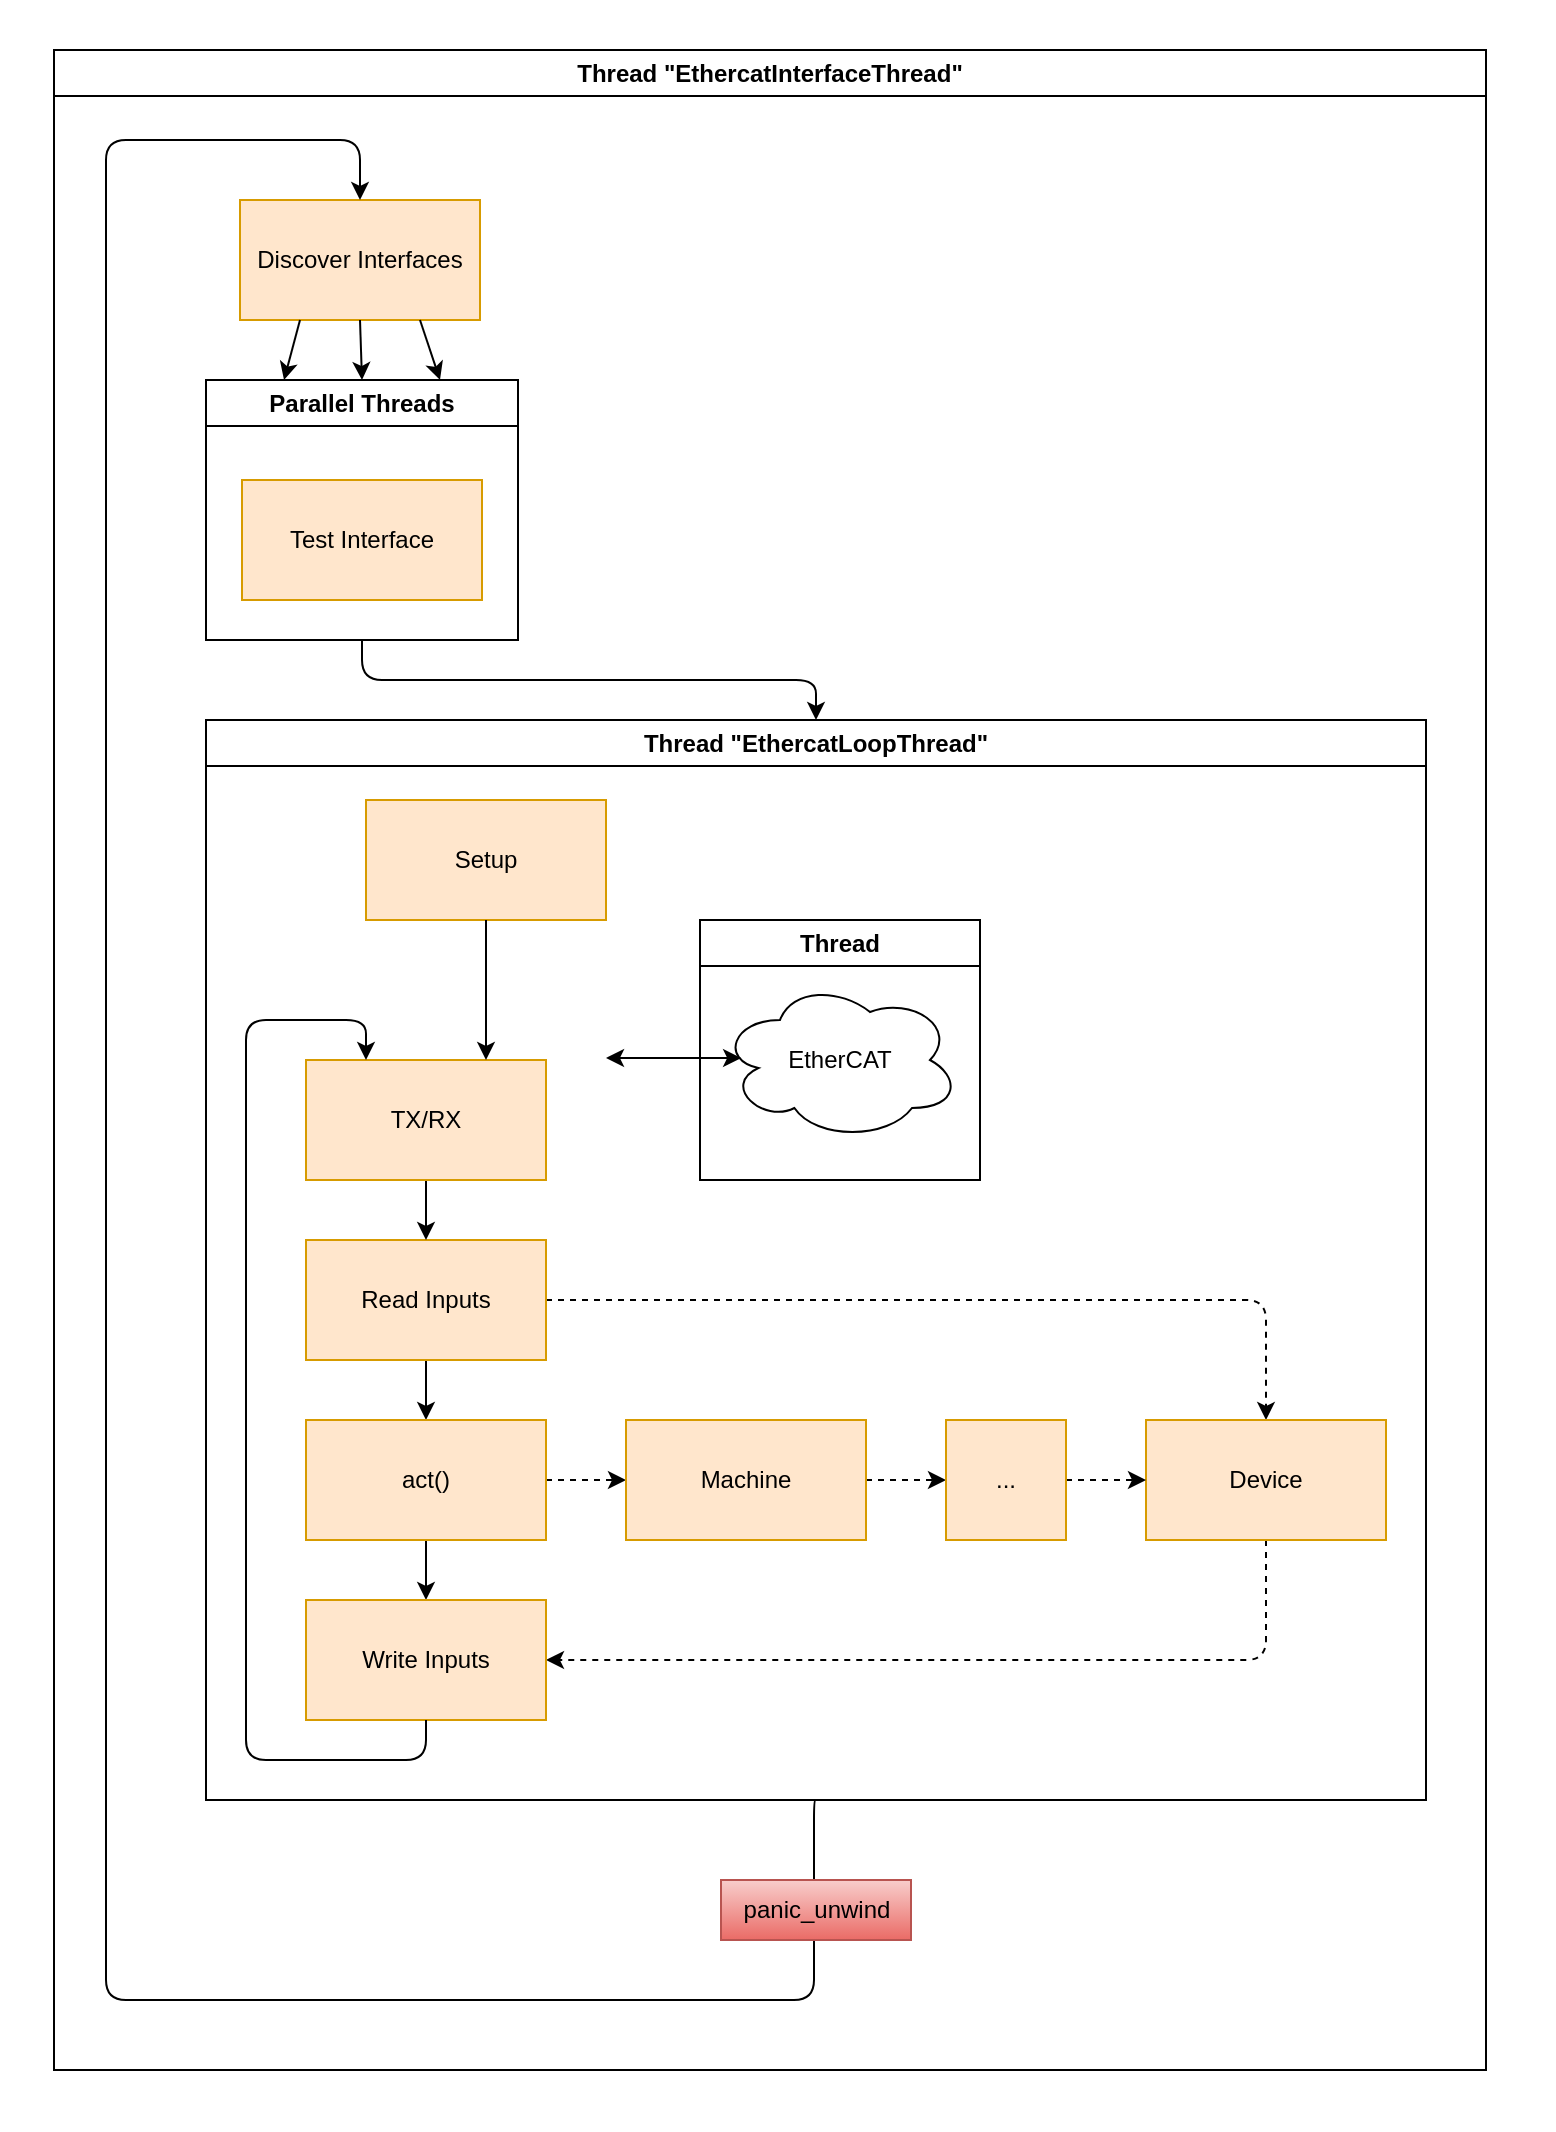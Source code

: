 <mxfile scale="1" border="10">
    <diagram id="byiMNmKaLVVecmADtaWw" name="Page-1">
        <mxGraphModel dx="1840" dy="1564" grid="1" gridSize="10" guides="1" tooltips="1" connect="1" arrows="1" fold="1" page="1" pageScale="1" pageWidth="827" pageHeight="1169" math="0" shadow="0">
            <root>
                <mxCell id="0"/>
                <mxCell id="1" parent="0"/>
                <mxCell id="60" value="" style="swimlane;startSize=0;swimlaneFillColor=default;strokeColor=none;" parent="1" vertex="1">
                    <mxGeometry x="-827" y="45" width="777" height="1065" as="geometry"/>
                </mxCell>
                <mxCell id="61" value="Thread &quot;EthercatInterfaceThread&quot;" style="swimlane;whiteSpace=wrap;html=1;" parent="60" vertex="1">
                    <mxGeometry x="27" y="25" width="716" height="1010" as="geometry"/>
                </mxCell>
                <mxCell id="62" value="Discover Interfaces" style="rounded=0;whiteSpace=wrap;html=1;fillColor=#ffe6cc;strokeColor=#d79b00;" vertex="1" parent="61">
                    <mxGeometry x="93" y="75" width="120" height="60" as="geometry"/>
                </mxCell>
                <mxCell id="63" value="Parallel Threads" style="swimlane;whiteSpace=wrap;html=1;" vertex="1" parent="61">
                    <mxGeometry x="76" y="165" width="156" height="130" as="geometry"/>
                </mxCell>
                <mxCell id="64" value="Test Interface" style="rounded=0;whiteSpace=wrap;html=1;fillColor=#ffe6cc;strokeColor=#d79b00;" vertex="1" parent="63">
                    <mxGeometry x="18" y="50" width="120" height="60" as="geometry"/>
                </mxCell>
                <mxCell id="65" value="Thread &quot;EthercatLoopThread&quot;" style="swimlane;whiteSpace=wrap;html=1;" vertex="1" parent="61">
                    <mxGeometry x="76" y="335" width="610" height="540" as="geometry"/>
                </mxCell>
                <mxCell id="66" value="Thread" style="swimlane;whiteSpace=wrap;html=1;" vertex="1" parent="65">
                    <mxGeometry x="247" y="100" width="140" height="130" as="geometry"/>
                </mxCell>
                <mxCell id="67" value="EtherCAT" style="ellipse;shape=cloud;whiteSpace=wrap;html=1;" vertex="1" parent="66">
                    <mxGeometry x="10" y="30" width="120" height="80" as="geometry"/>
                </mxCell>
                <mxCell id="68" value="Setup" style="rounded=0;whiteSpace=wrap;html=1;fillColor=#ffe6cc;strokeColor=#d79b00;" vertex="1" parent="65">
                    <mxGeometry x="80" y="40" width="120" height="60" as="geometry"/>
                </mxCell>
                <mxCell id="69" style="edgeStyle=orthogonalEdgeStyle;html=1;exitX=1;exitY=0.5;exitDx=0;exitDy=0;entryX=0.5;entryY=0;entryDx=0;entryDy=0;dashed=1;" edge="1" parent="65" source="71" target="73">
                    <mxGeometry relative="1" as="geometry"/>
                </mxCell>
                <mxCell id="70" style="edgeStyle=none;html=1;exitX=0.5;exitY=1;exitDx=0;exitDy=0;entryX=0.5;entryY=0;entryDx=0;entryDy=0;" edge="1" parent="65" source="71" target="76">
                    <mxGeometry relative="1" as="geometry"/>
                </mxCell>
                <mxCell id="71" value="Read Inputs" style="rounded=0;whiteSpace=wrap;html=1;fillColor=#ffe6cc;strokeColor=#d79b00;" vertex="1" parent="65">
                    <mxGeometry x="50" y="260" width="120" height="60" as="geometry"/>
                </mxCell>
                <mxCell id="72" style="edgeStyle=orthogonalEdgeStyle;html=1;exitX=0.5;exitY=1;exitDx=0;exitDy=0;entryX=1;entryY=0.5;entryDx=0;entryDy=0;dashed=1;" edge="1" parent="65" source="73" target="77">
                    <mxGeometry relative="1" as="geometry"/>
                </mxCell>
                <mxCell id="73" value="Device" style="rounded=0;whiteSpace=wrap;html=1;fillColor=#ffe6cc;strokeColor=#d79b00;" vertex="1" parent="65">
                    <mxGeometry x="470" y="350" width="120" height="60" as="geometry"/>
                </mxCell>
                <mxCell id="74" style="edgeStyle=none;html=1;exitX=1;exitY=0.5;exitDx=0;exitDy=0;entryX=0;entryY=0.5;entryDx=0;entryDy=0;dashed=1;" edge="1" parent="65" source="76" target="79">
                    <mxGeometry relative="1" as="geometry"/>
                </mxCell>
                <mxCell id="75" style="edgeStyle=none;html=1;exitX=0.5;exitY=1;exitDx=0;exitDy=0;entryX=0.5;entryY=0;entryDx=0;entryDy=0;" edge="1" parent="65" source="76" target="77">
                    <mxGeometry relative="1" as="geometry"/>
                </mxCell>
                <mxCell id="76" value="act()" style="rounded=0;whiteSpace=wrap;html=1;fillColor=#ffe6cc;strokeColor=#d79b00;" vertex="1" parent="65">
                    <mxGeometry x="50" y="350" width="120" height="60" as="geometry"/>
                </mxCell>
                <mxCell id="77" value="Write Inputs" style="rounded=0;whiteSpace=wrap;html=1;fillColor=#ffe6cc;strokeColor=#d79b00;" vertex="1" parent="65">
                    <mxGeometry x="50" y="440" width="120" height="60" as="geometry"/>
                </mxCell>
                <mxCell id="78" style="edgeStyle=none;html=1;exitX=1;exitY=0.5;exitDx=0;exitDy=0;entryX=0;entryY=0.5;entryDx=0;entryDy=0;dashed=1;" edge="1" parent="65" source="79" target="81">
                    <mxGeometry relative="1" as="geometry"/>
                </mxCell>
                <mxCell id="79" value="Machine" style="rounded=0;whiteSpace=wrap;html=1;fillColor=#ffe6cc;strokeColor=#d79b00;" vertex="1" parent="65">
                    <mxGeometry x="210" y="350" width="120" height="60" as="geometry"/>
                </mxCell>
                <mxCell id="80" style="edgeStyle=none;html=1;exitX=1;exitY=0.5;exitDx=0;exitDy=0;entryX=0;entryY=0.5;entryDx=0;entryDy=0;dashed=1;" edge="1" parent="65" source="81" target="73">
                    <mxGeometry relative="1" as="geometry"/>
                </mxCell>
                <mxCell id="81" value="..." style="rounded=0;whiteSpace=wrap;html=1;fillColor=#ffe6cc;strokeColor=#d79b00;" vertex="1" parent="65">
                    <mxGeometry x="370" y="350" width="60" height="60" as="geometry"/>
                </mxCell>
                <mxCell id="82" style="edgeStyle=none;html=1;exitX=0.5;exitY=1;exitDx=0;exitDy=0;entryX=0.5;entryY=0;entryDx=0;entryDy=0;" edge="1" parent="65" source="83" target="71">
                    <mxGeometry relative="1" as="geometry"/>
                </mxCell>
                <mxCell id="83" value="TX/RX" style="rounded=0;whiteSpace=wrap;html=1;fillColor=#ffe6cc;strokeColor=#d79b00;" vertex="1" parent="65">
                    <mxGeometry x="50" y="170" width="120" height="60" as="geometry"/>
                </mxCell>
                <mxCell id="84" style="edgeStyle=orthogonalEdgeStyle;html=1;exitX=0.5;exitY=1;exitDx=0;exitDy=0;entryX=0.25;entryY=0;entryDx=0;entryDy=0;" edge="1" parent="65" source="77" target="83">
                    <mxGeometry relative="1" as="geometry">
                        <Array as="points">
                            <mxPoint x="110" y="520"/>
                            <mxPoint x="20" y="520"/>
                            <mxPoint x="20" y="150"/>
                            <mxPoint x="80" y="150"/>
                        </Array>
                    </mxGeometry>
                </mxCell>
                <mxCell id="85" value="" style="endArrow=classic;html=1;" edge="1" parent="65">
                    <mxGeometry width="50" height="50" relative="1" as="geometry">
                        <mxPoint x="140" y="100" as="sourcePoint"/>
                        <mxPoint x="140" y="170" as="targetPoint"/>
                    </mxGeometry>
                </mxCell>
                <mxCell id="86" style="edgeStyle=none;html=1;exitX=1;exitY=0.5;exitDx=0;exitDy=0;entryX=0.088;entryY=0.488;entryDx=0;entryDy=0;entryPerimeter=0;startArrow=classic;startFill=1;" edge="1" parent="65" target="67">
                    <mxGeometry relative="1" as="geometry">
                        <mxPoint x="200" y="169" as="sourcePoint"/>
                    </mxGeometry>
                </mxCell>
                <mxCell id="87" style="edgeStyle=none;html=1;exitX=0.25;exitY=1;exitDx=0;exitDy=0;entryX=0.25;entryY=0;entryDx=0;entryDy=0;" edge="1" parent="61" source="62" target="63">
                    <mxGeometry relative="1" as="geometry"/>
                </mxCell>
                <mxCell id="88" style="edgeStyle=none;html=1;exitX=0.5;exitY=1;exitDx=0;exitDy=0;entryX=0.5;entryY=0;entryDx=0;entryDy=0;" edge="1" parent="61" source="62" target="63">
                    <mxGeometry relative="1" as="geometry"/>
                </mxCell>
                <mxCell id="89" style="edgeStyle=none;html=1;exitX=0.75;exitY=1;exitDx=0;exitDy=0;entryX=0.75;entryY=0;entryDx=0;entryDy=0;" edge="1" parent="61" source="62" target="63">
                    <mxGeometry relative="1" as="geometry"/>
                </mxCell>
                <mxCell id="90" style="edgeStyle=orthogonalEdgeStyle;html=1;entryX=0.5;entryY=0;entryDx=0;entryDy=0;exitX=0.5;exitY=1;exitDx=0;exitDy=0;" edge="1" parent="61" source="65" target="62">
                    <mxGeometry relative="1" as="geometry">
                        <mxPoint x="45" y="-5" as="targetPoint"/>
                        <Array as="points">
                            <mxPoint x="380" y="875"/>
                            <mxPoint x="380" y="975"/>
                            <mxPoint x="26" y="975"/>
                            <mxPoint x="26" y="45"/>
                            <mxPoint x="153" y="45"/>
                        </Array>
                        <mxPoint x="380" y="895" as="sourcePoint"/>
                    </mxGeometry>
                </mxCell>
                <mxCell id="91" style="edgeStyle=orthogonalEdgeStyle;html=1;exitX=0.5;exitY=1;exitDx=0;exitDy=0;entryX=0.5;entryY=0;entryDx=0;entryDy=0;" edge="1" parent="61" source="63" target="65">
                    <mxGeometry relative="1" as="geometry"/>
                </mxCell>
                <mxCell id="92" value="panic_unwind" style="text;html=1;align=center;verticalAlign=middle;whiteSpace=wrap;rounded=0;fillColor=#f8cecc;gradientColor=#ea6b66;strokeColor=#b85450;" vertex="1" parent="61">
                    <mxGeometry x="333.5" y="915" width="95" height="30" as="geometry"/>
                </mxCell>
            </root>
        </mxGraphModel>
    </diagram>
</mxfile>